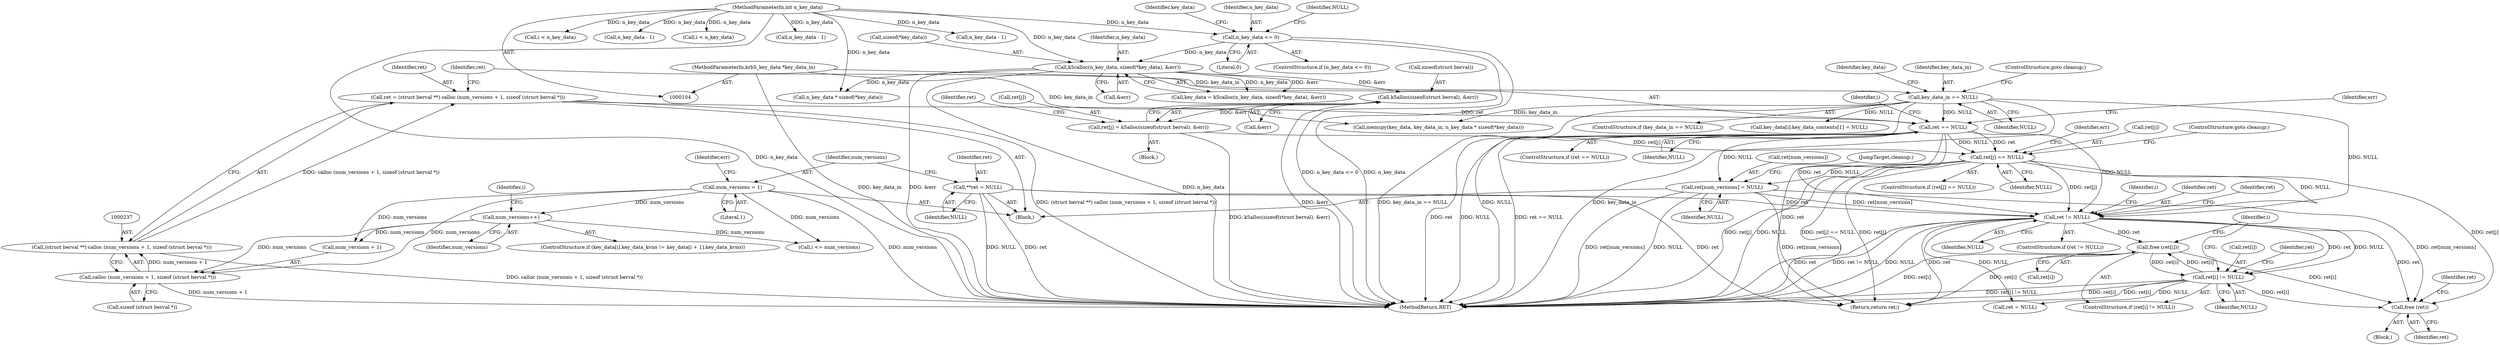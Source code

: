 digraph "0_krb5_dc7ed55c689d57de7f7408b34631bf06fec9dab1@API" {
"1000411" [label="(Call,free (ret))"];
"1000374" [label="(Call,ret[num_versions] = NULL)"];
"1000307" [label="(Call,ret[j] == NULL)"];
"1000297" [label="(Call,ret[j] = k5alloc(sizeof(struct berval), &err))"];
"1000301" [label="(Call,k5alloc(sizeof(struct berval), &err))"];
"1000134" [label="(Call,k5calloc(n_key_data, sizeof(*key_data), &err))"];
"1000127" [label="(Call,n_key_data <= 0)"];
"1000106" [label="(MethodParameterIn,int n_key_data)"];
"1000245" [label="(Call,ret == NULL)"];
"1000234" [label="(Call,ret = (struct berval **) calloc (num_versions + 1, sizeof (struct berval *)))"];
"1000236" [label="(Call,(struct berval **) calloc (num_versions + 1, sizeof (struct berval *)))"];
"1000238" [label="(Call,calloc (num_versions + 1, sizeof (struct berval *)))"];
"1000232" [label="(Call,num_versions++)"];
"1000115" [label="(Call,num_versions = 1)"];
"1000142" [label="(Call,key_data_in == NULL)"];
"1000105" [label="(MethodParameterIn,krb5_key_data *key_data_in)"];
"1000388" [label="(Call,ret != NULL)"];
"1000110" [label="(Call,**ret = NULL)"];
"1000407" [label="(Call,free (ret[i]))"];
"1000402" [label="(Call,ret[i] != NULL)"];
"1000112" [label="(Identifier,NULL)"];
"1000284" [label="(Call,n_key_data - 1)"];
"1000314" [label="(Identifier,err)"];
"1000256" [label="(Identifier,i)"];
"1000147" [label="(Identifier,key_data)"];
"1000108" [label="(Block,)"];
"1000133" [label="(Identifier,key_data)"];
"1000413" [label="(Call,ret = NULL)"];
"1000246" [label="(Identifier,ret)"];
"1000129" [label="(Literal,0)"];
"1000149" [label="(Call,n_key_data * sizeof(*key_data))"];
"1000123" [label="(Identifier,err)"];
"1000134" [label="(Call,k5calloc(n_key_data, sizeof(*key_data), &err))"];
"1000132" [label="(Call,key_data = k5calloc(n_key_data, sizeof(*key_data), &err))"];
"1000309" [label="(Identifier,ret)"];
"1000127" [label="(Call,n_key_data <= 0)"];
"1000234" [label="(Call,ret = (struct berval **) calloc (num_versions + 1, sizeof (struct berval *)))"];
"1000311" [label="(Identifier,NULL)"];
"1000146" [label="(Call,memcpy(key_data, key_data_in, n_key_data * sizeof(*key_data)))"];
"1000394" [label="(Identifier,i)"];
"1000242" [label="(Call,sizeof (struct berval *))"];
"1000116" [label="(Identifier,num_versions)"];
"1000245" [label="(Call,ret == NULL)"];
"1000403" [label="(Call,ret[i])"];
"1000144" [label="(Identifier,NULL)"];
"1000128" [label="(Identifier,n_key_data)"];
"1000407" [label="(Call,free (ret[i]))"];
"1000244" [label="(ControlStructure,if (ret == NULL))"];
"1000131" [label="(Identifier,NULL)"];
"1000406" [label="(Identifier,NULL)"];
"1000304" [label="(Call,&err)"];
"1000302" [label="(Call,sizeof(struct berval))"];
"1000143" [label="(Identifier,key_data_in)"];
"1000308" [label="(Call,ret[j])"];
"1000247" [label="(Identifier,NULL)"];
"1000238" [label="(Call,calloc (num_versions + 1, sizeof (struct berval *)))"];
"1000141" [label="(ControlStructure,if (key_data_in == NULL))"];
"1000250" [label="(Identifier,err)"];
"1000117" [label="(Literal,1)"];
"1000301" [label="(Call,k5alloc(sizeof(struct berval), &err))"];
"1000106" [label="(MethodParameterIn,int n_key_data)"];
"1000389" [label="(Identifier,ret)"];
"1000273" [label="(Call,i < n_key_data)"];
"1000139" [label="(Call,&err)"];
"1000232" [label="(Call,num_versions++)"];
"1000307" [label="(Call,ret[j] == NULL)"];
"1000414" [label="(Identifier,ret)"];
"1000126" [label="(ControlStructure,if (n_key_data <= 0))"];
"1000375" [label="(Call,ret[num_versions])"];
"1000233" [label="(Identifier,num_versions)"];
"1000213" [label="(Call,n_key_data - 1)"];
"1000158" [label="(Call,i < n_key_data)"];
"1000198" [label="(Call,key_data[i].key_data_contents[1] = NULL)"];
"1000418" [label="(MethodReturn,RET)"];
"1000110" [label="(Call,**ret = NULL)"];
"1000379" [label="(JumpTarget,cleanup:)"];
"1000306" [label="(ControlStructure,if (ret[j] == NULL))"];
"1000362" [label="(Call,n_key_data - 1)"];
"1000400" [label="(Identifier,i)"];
"1000411" [label="(Call,free (ret))"];
"1000391" [label="(Block,)"];
"1000217" [label="(Identifier,i)"];
"1000412" [label="(Identifier,ret)"];
"1000417" [label="(Identifier,ret)"];
"1000135" [label="(Identifier,n_key_data)"];
"1000239" [label="(Call,num_versions + 1)"];
"1000390" [label="(Identifier,NULL)"];
"1000297" [label="(Call,ret[j] = k5alloc(sizeof(struct berval), &err))"];
"1000298" [label="(Call,ret[j])"];
"1000401" [label="(ControlStructure,if (ret[i] != NULL))"];
"1000296" [label="(Block,)"];
"1000235" [label="(Identifier,ret)"];
"1000388" [label="(Call,ret != NULL)"];
"1000218" [label="(ControlStructure,if (key_data[i].key_data_kvno != key_data[i + 1].key_data_kvno))"];
"1000111" [label="(Identifier,ret)"];
"1000387" [label="(ControlStructure,if (ret != NULL))"];
"1000408" [label="(Call,ret[i])"];
"1000136" [label="(Call,sizeof(*key_data))"];
"1000374" [label="(Call,ret[num_versions] = NULL)"];
"1000236" [label="(Call,(struct berval **) calloc (num_versions + 1, sizeof (struct berval *)))"];
"1000115" [label="(Call,num_versions = 1)"];
"1000396" [label="(Call,i <= num_versions)"];
"1000312" [label="(ControlStructure,goto cleanup;)"];
"1000416" [label="(Return,return ret;)"];
"1000402" [label="(Call,ret[i] != NULL)"];
"1000142" [label="(Call,key_data_in == NULL)"];
"1000105" [label="(MethodParameterIn,krb5_key_data *key_data_in)"];
"1000378" [label="(Identifier,NULL)"];
"1000409" [label="(Identifier,ret)"];
"1000145" [label="(ControlStructure,goto cleanup;)"];
"1000411" -> "1000391"  [label="AST: "];
"1000411" -> "1000412"  [label="CFG: "];
"1000412" -> "1000411"  [label="AST: "];
"1000414" -> "1000411"  [label="CFG: "];
"1000374" -> "1000411"  [label="DDG: ret[num_versions]"];
"1000388" -> "1000411"  [label="DDG: ret"];
"1000407" -> "1000411"  [label="DDG: ret[i]"];
"1000402" -> "1000411"  [label="DDG: ret[i]"];
"1000307" -> "1000411"  [label="DDG: ret[j]"];
"1000374" -> "1000108"  [label="AST: "];
"1000374" -> "1000378"  [label="CFG: "];
"1000375" -> "1000374"  [label="AST: "];
"1000378" -> "1000374"  [label="AST: "];
"1000379" -> "1000374"  [label="CFG: "];
"1000374" -> "1000418"  [label="DDG: ret[num_versions]"];
"1000374" -> "1000418"  [label="DDG: NULL"];
"1000307" -> "1000374"  [label="DDG: NULL"];
"1000245" -> "1000374"  [label="DDG: NULL"];
"1000374" -> "1000388"  [label="DDG: ret[num_versions]"];
"1000374" -> "1000416"  [label="DDG: ret[num_versions]"];
"1000307" -> "1000306"  [label="AST: "];
"1000307" -> "1000311"  [label="CFG: "];
"1000308" -> "1000307"  [label="AST: "];
"1000311" -> "1000307"  [label="AST: "];
"1000312" -> "1000307"  [label="CFG: "];
"1000314" -> "1000307"  [label="CFG: "];
"1000307" -> "1000418"  [label="DDG: NULL"];
"1000307" -> "1000418"  [label="DDG: ret[j] == NULL"];
"1000307" -> "1000418"  [label="DDG: ret[j]"];
"1000297" -> "1000307"  [label="DDG: ret[j]"];
"1000245" -> "1000307"  [label="DDG: ret"];
"1000245" -> "1000307"  [label="DDG: NULL"];
"1000307" -> "1000388"  [label="DDG: ret[j]"];
"1000307" -> "1000388"  [label="DDG: NULL"];
"1000307" -> "1000416"  [label="DDG: ret[j]"];
"1000297" -> "1000296"  [label="AST: "];
"1000297" -> "1000301"  [label="CFG: "];
"1000298" -> "1000297"  [label="AST: "];
"1000301" -> "1000297"  [label="AST: "];
"1000309" -> "1000297"  [label="CFG: "];
"1000297" -> "1000418"  [label="DDG: k5alloc(sizeof(struct berval), &err)"];
"1000301" -> "1000297"  [label="DDG: &err"];
"1000301" -> "1000304"  [label="CFG: "];
"1000302" -> "1000301"  [label="AST: "];
"1000304" -> "1000301"  [label="AST: "];
"1000301" -> "1000418"  [label="DDG: &err"];
"1000134" -> "1000301"  [label="DDG: &err"];
"1000134" -> "1000132"  [label="AST: "];
"1000134" -> "1000139"  [label="CFG: "];
"1000135" -> "1000134"  [label="AST: "];
"1000136" -> "1000134"  [label="AST: "];
"1000139" -> "1000134"  [label="AST: "];
"1000132" -> "1000134"  [label="CFG: "];
"1000134" -> "1000418"  [label="DDG: &err"];
"1000134" -> "1000418"  [label="DDG: n_key_data"];
"1000134" -> "1000132"  [label="DDG: n_key_data"];
"1000134" -> "1000132"  [label="DDG: &err"];
"1000127" -> "1000134"  [label="DDG: n_key_data"];
"1000106" -> "1000134"  [label="DDG: n_key_data"];
"1000134" -> "1000149"  [label="DDG: n_key_data"];
"1000127" -> "1000126"  [label="AST: "];
"1000127" -> "1000129"  [label="CFG: "];
"1000128" -> "1000127"  [label="AST: "];
"1000129" -> "1000127"  [label="AST: "];
"1000131" -> "1000127"  [label="CFG: "];
"1000133" -> "1000127"  [label="CFG: "];
"1000127" -> "1000418"  [label="DDG: n_key_data <= 0"];
"1000127" -> "1000418"  [label="DDG: n_key_data"];
"1000106" -> "1000127"  [label="DDG: n_key_data"];
"1000106" -> "1000104"  [label="AST: "];
"1000106" -> "1000418"  [label="DDG: n_key_data"];
"1000106" -> "1000149"  [label="DDG: n_key_data"];
"1000106" -> "1000158"  [label="DDG: n_key_data"];
"1000106" -> "1000213"  [label="DDG: n_key_data"];
"1000106" -> "1000273"  [label="DDG: n_key_data"];
"1000106" -> "1000284"  [label="DDG: n_key_data"];
"1000106" -> "1000362"  [label="DDG: n_key_data"];
"1000245" -> "1000244"  [label="AST: "];
"1000245" -> "1000247"  [label="CFG: "];
"1000246" -> "1000245"  [label="AST: "];
"1000247" -> "1000245"  [label="AST: "];
"1000250" -> "1000245"  [label="CFG: "];
"1000256" -> "1000245"  [label="CFG: "];
"1000245" -> "1000418"  [label="DDG: ret == NULL"];
"1000245" -> "1000418"  [label="DDG: ret"];
"1000245" -> "1000418"  [label="DDG: NULL"];
"1000234" -> "1000245"  [label="DDG: ret"];
"1000142" -> "1000245"  [label="DDG: NULL"];
"1000245" -> "1000388"  [label="DDG: ret"];
"1000245" -> "1000388"  [label="DDG: NULL"];
"1000245" -> "1000416"  [label="DDG: ret"];
"1000234" -> "1000108"  [label="AST: "];
"1000234" -> "1000236"  [label="CFG: "];
"1000235" -> "1000234"  [label="AST: "];
"1000236" -> "1000234"  [label="AST: "];
"1000246" -> "1000234"  [label="CFG: "];
"1000234" -> "1000418"  [label="DDG: (struct berval **) calloc (num_versions + 1, sizeof (struct berval *))"];
"1000236" -> "1000234"  [label="DDG: calloc (num_versions + 1, sizeof (struct berval *))"];
"1000236" -> "1000238"  [label="CFG: "];
"1000237" -> "1000236"  [label="AST: "];
"1000238" -> "1000236"  [label="AST: "];
"1000236" -> "1000418"  [label="DDG: calloc (num_versions + 1, sizeof (struct berval *))"];
"1000238" -> "1000236"  [label="DDG: num_versions + 1"];
"1000238" -> "1000242"  [label="CFG: "];
"1000239" -> "1000238"  [label="AST: "];
"1000242" -> "1000238"  [label="AST: "];
"1000238" -> "1000418"  [label="DDG: num_versions + 1"];
"1000232" -> "1000238"  [label="DDG: num_versions"];
"1000115" -> "1000238"  [label="DDG: num_versions"];
"1000232" -> "1000218"  [label="AST: "];
"1000232" -> "1000233"  [label="CFG: "];
"1000233" -> "1000232"  [label="AST: "];
"1000217" -> "1000232"  [label="CFG: "];
"1000115" -> "1000232"  [label="DDG: num_versions"];
"1000232" -> "1000239"  [label="DDG: num_versions"];
"1000232" -> "1000396"  [label="DDG: num_versions"];
"1000115" -> "1000108"  [label="AST: "];
"1000115" -> "1000117"  [label="CFG: "];
"1000116" -> "1000115"  [label="AST: "];
"1000117" -> "1000115"  [label="AST: "];
"1000123" -> "1000115"  [label="CFG: "];
"1000115" -> "1000418"  [label="DDG: num_versions"];
"1000115" -> "1000239"  [label="DDG: num_versions"];
"1000115" -> "1000396"  [label="DDG: num_versions"];
"1000142" -> "1000141"  [label="AST: "];
"1000142" -> "1000144"  [label="CFG: "];
"1000143" -> "1000142"  [label="AST: "];
"1000144" -> "1000142"  [label="AST: "];
"1000145" -> "1000142"  [label="CFG: "];
"1000147" -> "1000142"  [label="CFG: "];
"1000142" -> "1000418"  [label="DDG: key_data_in == NULL"];
"1000142" -> "1000418"  [label="DDG: NULL"];
"1000142" -> "1000418"  [label="DDG: key_data_in"];
"1000105" -> "1000142"  [label="DDG: key_data_in"];
"1000142" -> "1000146"  [label="DDG: key_data_in"];
"1000142" -> "1000198"  [label="DDG: NULL"];
"1000142" -> "1000388"  [label="DDG: NULL"];
"1000105" -> "1000104"  [label="AST: "];
"1000105" -> "1000418"  [label="DDG: key_data_in"];
"1000105" -> "1000146"  [label="DDG: key_data_in"];
"1000388" -> "1000387"  [label="AST: "];
"1000388" -> "1000390"  [label="CFG: "];
"1000389" -> "1000388"  [label="AST: "];
"1000390" -> "1000388"  [label="AST: "];
"1000394" -> "1000388"  [label="CFG: "];
"1000417" -> "1000388"  [label="CFG: "];
"1000388" -> "1000418"  [label="DDG: ret"];
"1000388" -> "1000418"  [label="DDG: ret != NULL"];
"1000388" -> "1000418"  [label="DDG: NULL"];
"1000110" -> "1000388"  [label="DDG: ret"];
"1000388" -> "1000402"  [label="DDG: ret"];
"1000388" -> "1000402"  [label="DDG: NULL"];
"1000388" -> "1000407"  [label="DDG: ret"];
"1000388" -> "1000413"  [label="DDG: NULL"];
"1000388" -> "1000416"  [label="DDG: ret"];
"1000110" -> "1000108"  [label="AST: "];
"1000110" -> "1000112"  [label="CFG: "];
"1000111" -> "1000110"  [label="AST: "];
"1000112" -> "1000110"  [label="AST: "];
"1000116" -> "1000110"  [label="CFG: "];
"1000110" -> "1000418"  [label="DDG: NULL"];
"1000110" -> "1000418"  [label="DDG: ret"];
"1000110" -> "1000416"  [label="DDG: ret"];
"1000407" -> "1000401"  [label="AST: "];
"1000407" -> "1000408"  [label="CFG: "];
"1000408" -> "1000407"  [label="AST: "];
"1000400" -> "1000407"  [label="CFG: "];
"1000407" -> "1000418"  [label="DDG: ret[i]"];
"1000407" -> "1000402"  [label="DDG: ret[i]"];
"1000402" -> "1000407"  [label="DDG: ret[i]"];
"1000407" -> "1000416"  [label="DDG: ret[i]"];
"1000402" -> "1000401"  [label="AST: "];
"1000402" -> "1000406"  [label="CFG: "];
"1000403" -> "1000402"  [label="AST: "];
"1000406" -> "1000402"  [label="AST: "];
"1000409" -> "1000402"  [label="CFG: "];
"1000400" -> "1000402"  [label="CFG: "];
"1000402" -> "1000418"  [label="DDG: ret[i] != NULL"];
"1000402" -> "1000418"  [label="DDG: ret[i]"];
"1000402" -> "1000413"  [label="DDG: NULL"];
"1000402" -> "1000416"  [label="DDG: ret[i]"];
}
